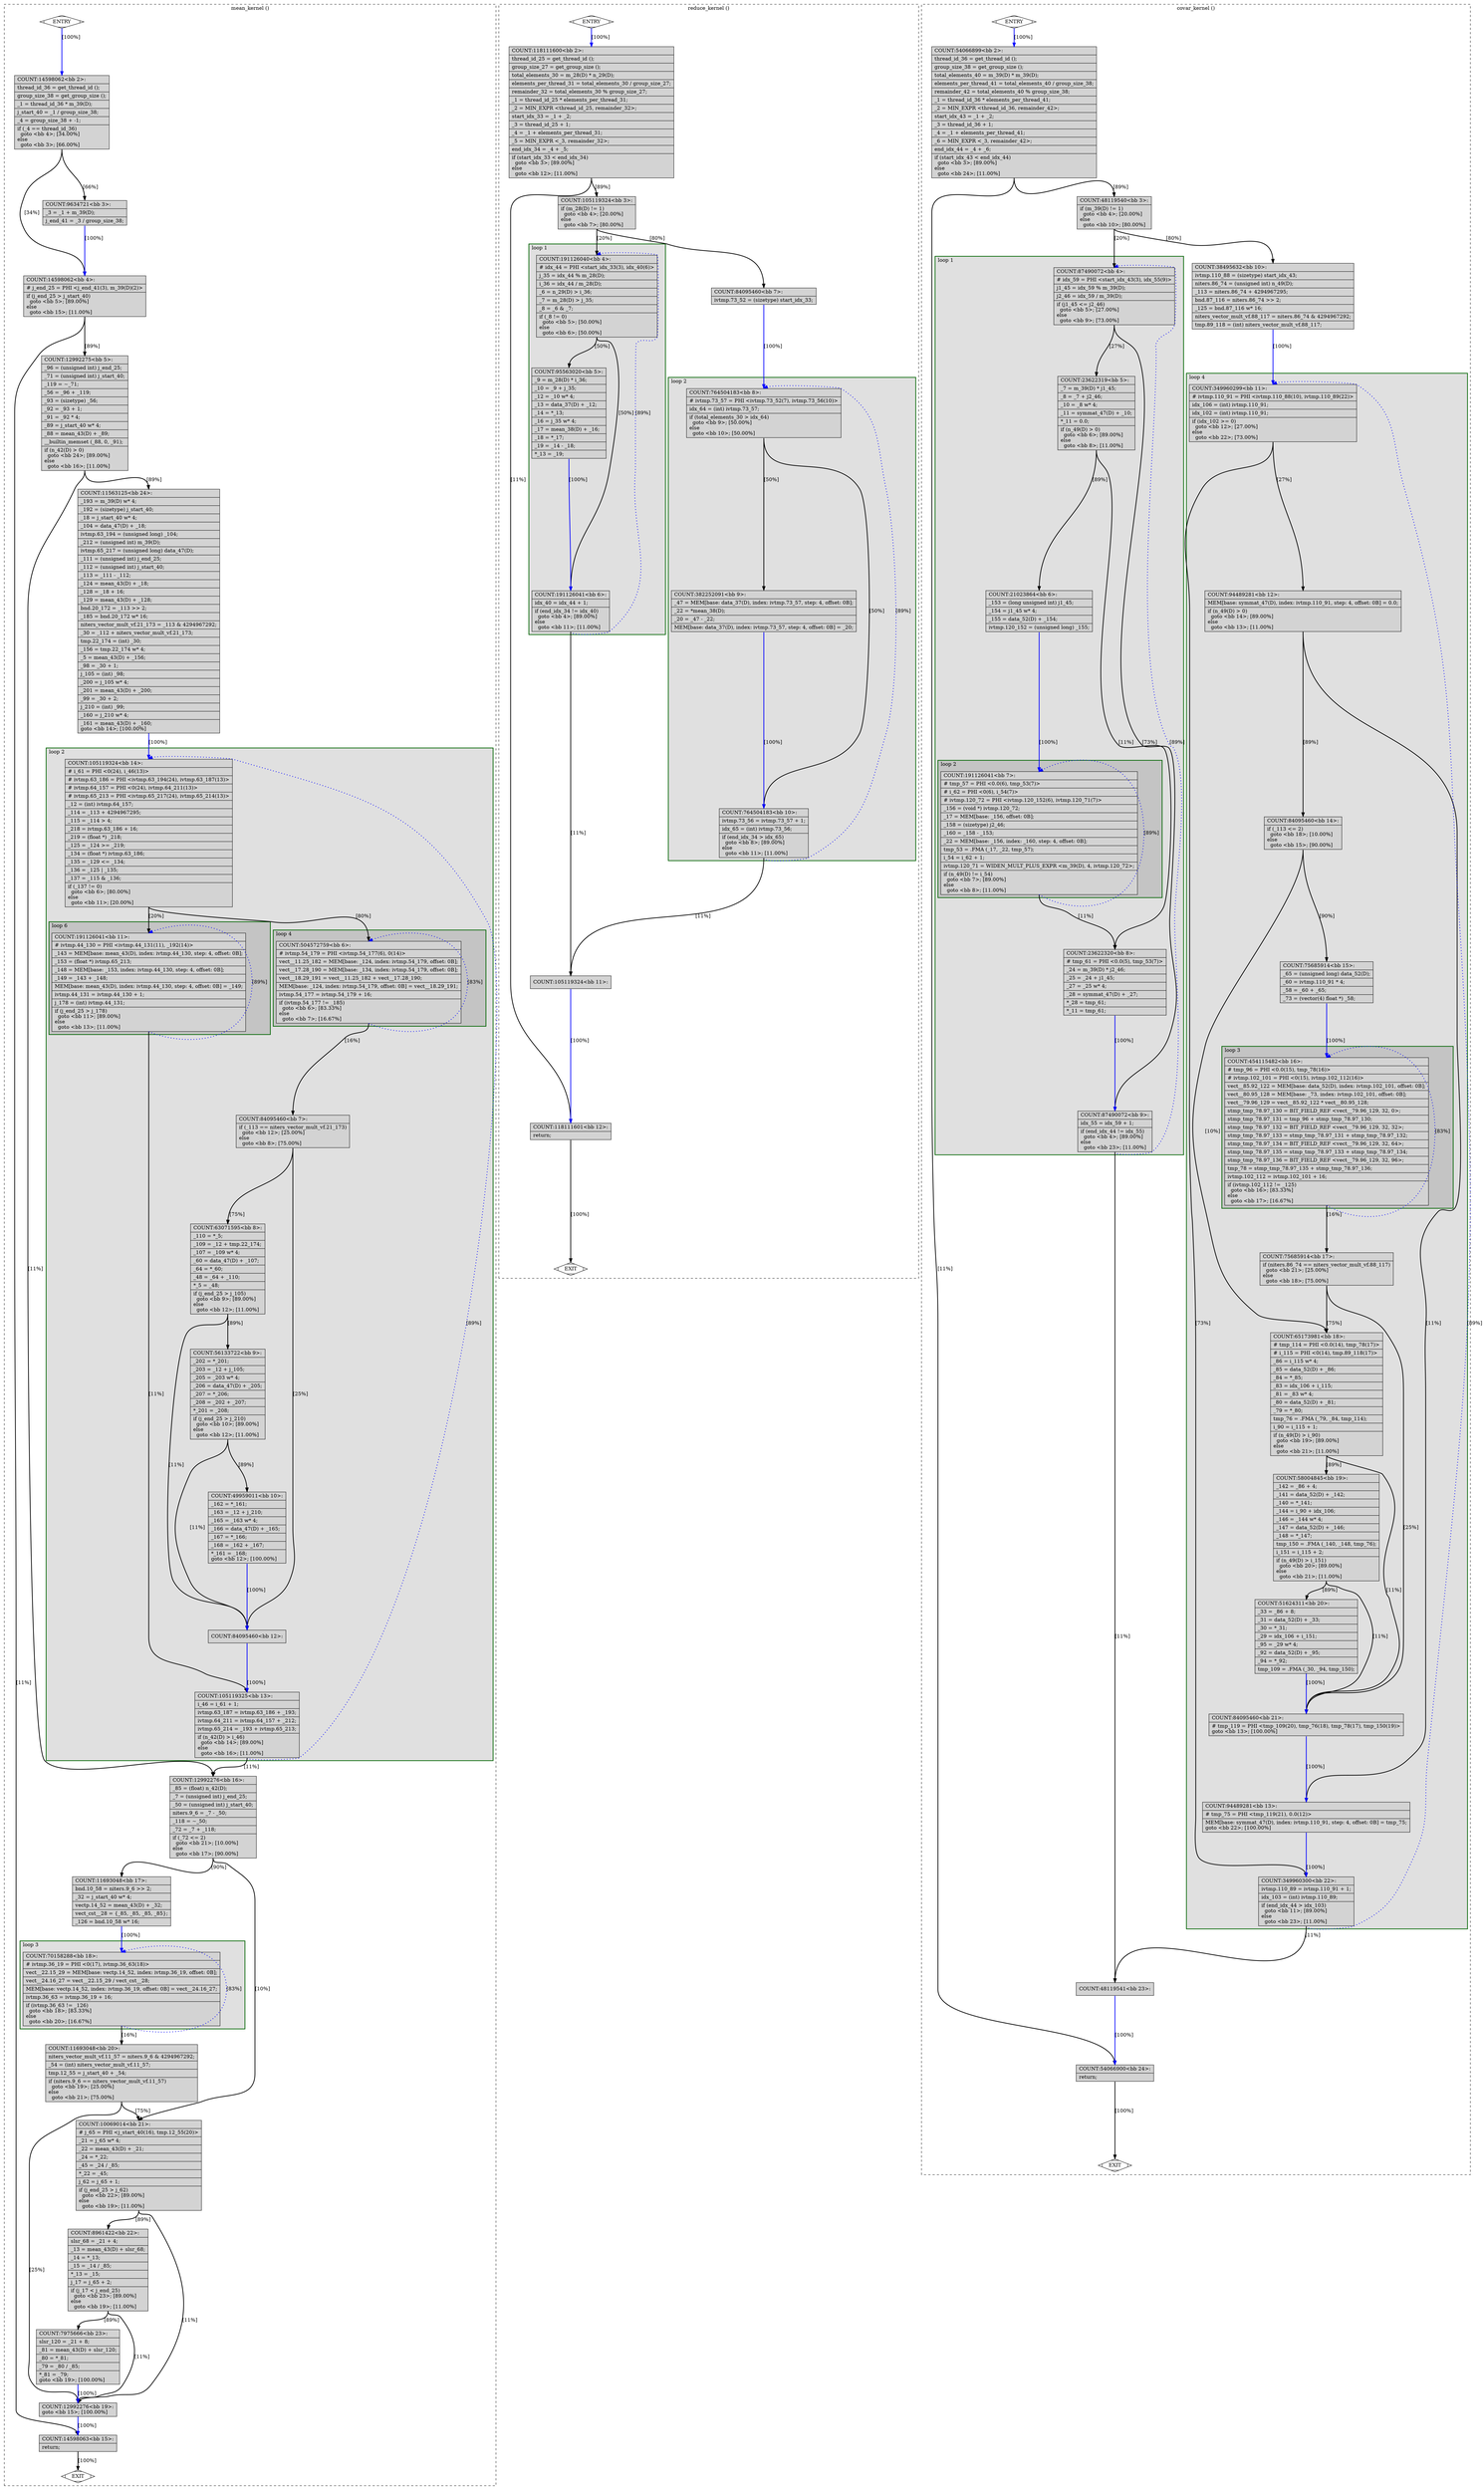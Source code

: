digraph "covariance.dev.c.231t.optimized" {
overlap=false;
subgraph "cluster_mean_kernel" {
	style="dashed";
	color="black";
	label="mean_kernel ()";
	subgraph cluster_3_3 {
	style="filled";
	color="darkgreen";
	fillcolor="grey88";
	label="loop 3";
	labeljust=l;
	penwidth=2;
	fn_3_basic_block_18 [shape=record,style=filled,fillcolor=lightgrey,label="{COUNT:70158288\<bb\ 18\>:\l\
|#\ ivtmp.36_19\ =\ PHI\ \<0(17),\ ivtmp.36_63(18)\>\l\
|vect__22.15_29\ =\ MEM[base:\ vectp.14_52,\ index:\ ivtmp.36_19,\ offset:\ 0B];\l\
|vect__24.16_27\ =\ vect__22.15_29\ /\ vect_cst__28;\l\
|MEM[base:\ vectp.14_52,\ index:\ ivtmp.36_19,\ offset:\ 0B]\ =\ vect__24.16_27;\l\
|ivtmp.36_63\ =\ ivtmp.36_19\ +\ 16;\l\
|if\ (ivtmp.36_63\ !=\ _126)\l\
\ \ goto\ \<bb\ 18\>;\ [83.33%]\l\
else\l\
\ \ goto\ \<bb\ 20\>;\ [16.67%]\l\
}"];

	}
	subgraph cluster_3_2 {
	style="filled";
	color="darkgreen";
	fillcolor="grey88";
	label="loop 2";
	labeljust=l;
	penwidth=2;
	subgraph cluster_3_6 {
	style="filled";
	color="darkgreen";
	fillcolor="grey77";
	label="loop 6";
	labeljust=l;
	penwidth=2;
	fn_3_basic_block_11 [shape=record,style=filled,fillcolor=lightgrey,label="{COUNT:191126041\<bb\ 11\>:\l\
|#\ ivtmp.44_130\ =\ PHI\ \<ivtmp.44_131(11),\ _192(14)\>\l\
|_143\ =\ MEM[base:\ mean_43(D),\ index:\ ivtmp.44_130,\ step:\ 4,\ offset:\ 0B];\l\
|_153\ =\ (float\ *)\ ivtmp.65_213;\l\
|_148\ =\ MEM[base:\ _153,\ index:\ ivtmp.44_130,\ step:\ 4,\ offset:\ 0B];\l\
|_149\ =\ _143\ +\ _148;\l\
|MEM[base:\ mean_43(D),\ index:\ ivtmp.44_130,\ step:\ 4,\ offset:\ 0B]\ =\ _149;\l\
|ivtmp.44_131\ =\ ivtmp.44_130\ +\ 1;\l\
|j_178\ =\ (int)\ ivtmp.44_131;\l\
|if\ (j_end_25\ \>\ j_178)\l\
\ \ goto\ \<bb\ 11\>;\ [89.00%]\l\
else\l\
\ \ goto\ \<bb\ 13\>;\ [11.00%]\l\
}"];

	}
	subgraph cluster_3_4 {
	style="filled";
	color="darkgreen";
	fillcolor="grey77";
	label="loop 4";
	labeljust=l;
	penwidth=2;
	fn_3_basic_block_6 [shape=record,style=filled,fillcolor=lightgrey,label="{COUNT:504572759\<bb\ 6\>:\l\
|#\ ivtmp.54_179\ =\ PHI\ \<ivtmp.54_177(6),\ 0(14)\>\l\
|vect__11.25_182\ =\ MEM[base:\ _124,\ index:\ ivtmp.54_179,\ offset:\ 0B];\l\
|vect__17.28_190\ =\ MEM[base:\ _134,\ index:\ ivtmp.54_179,\ offset:\ 0B];\l\
|vect__18.29_191\ =\ vect__11.25_182\ +\ vect__17.28_190;\l\
|MEM[base:\ _124,\ index:\ ivtmp.54_179,\ offset:\ 0B]\ =\ vect__18.29_191;\l\
|ivtmp.54_177\ =\ ivtmp.54_179\ +\ 16;\l\
|if\ (ivtmp.54_177\ !=\ _185)\l\
\ \ goto\ \<bb\ 6\>;\ [83.33%]\l\
else\l\
\ \ goto\ \<bb\ 7\>;\ [16.67%]\l\
}"];

	}
	fn_3_basic_block_14 [shape=record,style=filled,fillcolor=lightgrey,label="{COUNT:105119324\<bb\ 14\>:\l\
|#\ i_61\ =\ PHI\ \<0(24),\ i_46(13)\>\l\
|#\ ivtmp.63_186\ =\ PHI\ \<ivtmp.63_194(24),\ ivtmp.63_187(13)\>\l\
|#\ ivtmp.64_157\ =\ PHI\ \<0(24),\ ivtmp.64_211(13)\>\l\
|#\ ivtmp.65_213\ =\ PHI\ \<ivtmp.65_217(24),\ ivtmp.65_214(13)\>\l\
|_12\ =\ (int)\ ivtmp.64_157;\l\
|_114\ =\ _113\ +\ 4294967295;\l\
|_115\ =\ _114\ \>\ 4;\l\
|_218\ =\ ivtmp.63_186\ +\ 16;\l\
|_219\ =\ (float\ *)\ _218;\l\
|_125\ =\ _124\ \>=\ _219;\l\
|_134\ =\ (float\ *)\ ivtmp.63_186;\l\
|_135\ =\ _129\ \<=\ _134;\l\
|_136\ =\ _125\ \|\ _135;\l\
|_137\ =\ _115\ &\ _136;\l\
|if\ (_137\ !=\ 0)\l\
\ \ goto\ \<bb\ 6\>;\ [80.00%]\l\
else\l\
\ \ goto\ \<bb\ 11\>;\ [20.00%]\l\
}"];

	fn_3_basic_block_13 [shape=record,style=filled,fillcolor=lightgrey,label="{COUNT:105119325\<bb\ 13\>:\l\
|i_46\ =\ i_61\ +\ 1;\l\
|ivtmp.63_187\ =\ ivtmp.63_186\ +\ _193;\l\
|ivtmp.64_211\ =\ ivtmp.64_157\ +\ _212;\l\
|ivtmp.65_214\ =\ _193\ +\ ivtmp.65_213;\l\
|if\ (n_42(D)\ \>\ i_46)\l\
\ \ goto\ \<bb\ 14\>;\ [89.00%]\l\
else\l\
\ \ goto\ \<bb\ 16\>;\ [11.00%]\l\
}"];

	fn_3_basic_block_7 [shape=record,style=filled,fillcolor=lightgrey,label="{COUNT:84095460\<bb\ 7\>:\l\
|if\ (_113\ ==\ niters_vector_mult_vf.21_173)\l\
\ \ goto\ \<bb\ 12\>;\ [25.00%]\l\
else\l\
\ \ goto\ \<bb\ 8\>;\ [75.00%]\l\
}"];

	fn_3_basic_block_8 [shape=record,style=filled,fillcolor=lightgrey,label="{COUNT:63071595\<bb\ 8\>:\l\
|_110\ =\ *_5;\l\
|_109\ =\ _12\ +\ tmp.22_174;\l\
|_107\ =\ _109\ w*\ 4;\l\
|_60\ =\ data_47(D)\ +\ _107;\l\
|_64\ =\ *_60;\l\
|_48\ =\ _64\ +\ _110;\l\
|*_5\ =\ _48;\l\
|if\ (j_end_25\ \>\ j_105)\l\
\ \ goto\ \<bb\ 9\>;\ [89.00%]\l\
else\l\
\ \ goto\ \<bb\ 12\>;\ [11.00%]\l\
}"];

	fn_3_basic_block_12 [shape=record,style=filled,fillcolor=lightgrey,label="{COUNT:84095460\<bb\ 12\>:\l\
}"];

	fn_3_basic_block_9 [shape=record,style=filled,fillcolor=lightgrey,label="{COUNT:56133722\<bb\ 9\>:\l\
|_202\ =\ *_201;\l\
|_203\ =\ _12\ +\ j_105;\l\
|_205\ =\ _203\ w*\ 4;\l\
|_206\ =\ data_47(D)\ +\ _205;\l\
|_207\ =\ *_206;\l\
|_208\ =\ _202\ +\ _207;\l\
|*_201\ =\ _208;\l\
|if\ (j_end_25\ \>\ j_210)\l\
\ \ goto\ \<bb\ 10\>;\ [89.00%]\l\
else\l\
\ \ goto\ \<bb\ 12\>;\ [11.00%]\l\
}"];

	fn_3_basic_block_10 [shape=record,style=filled,fillcolor=lightgrey,label="{COUNT:49959011\<bb\ 10\>:\l\
|_162\ =\ *_161;\l\
|_163\ =\ _12\ +\ j_210;\l\
|_165\ =\ _163\ w*\ 4;\l\
|_166\ =\ data_47(D)\ +\ _165;\l\
|_167\ =\ *_166;\l\
|_168\ =\ _162\ +\ _167;\l\
|*_161\ =\ _168;\l\
goto\ \<bb\ 12\>;\ [100.00%]\l\
}"];

	}
	fn_3_basic_block_0 [shape=Mdiamond,style=filled,fillcolor=white,label="ENTRY"];

	fn_3_basic_block_1 [shape=Mdiamond,style=filled,fillcolor=white,label="EXIT"];

	fn_3_basic_block_2 [shape=record,style=filled,fillcolor=lightgrey,label="{COUNT:14598062\<bb\ 2\>:\l\
|thread_id_36\ =\ get_thread_id\ ();\l\
|group_size_38\ =\ get_group_size\ ();\l\
|_1\ =\ thread_id_36\ *\ m_39(D);\l\
|j_start_40\ =\ _1\ /\ group_size_38;\l\
|_4\ =\ group_size_38\ +\ -1;\l\
|if\ (_4\ ==\ thread_id_36)\l\
\ \ goto\ \<bb\ 4\>;\ [34.00%]\l\
else\l\
\ \ goto\ \<bb\ 3\>;\ [66.00%]\l\
}"];

	fn_3_basic_block_3 [shape=record,style=filled,fillcolor=lightgrey,label="{COUNT:9634721\<bb\ 3\>:\l\
|_3\ =\ _1\ +\ m_39(D);\l\
|j_end_41\ =\ _3\ /\ group_size_38;\l\
}"];

	fn_3_basic_block_4 [shape=record,style=filled,fillcolor=lightgrey,label="{COUNT:14598062\<bb\ 4\>:\l\
|#\ j_end_25\ =\ PHI\ \<j_end_41(3),\ m_39(D)(2)\>\l\
|if\ (j_end_25\ \>\ j_start_40)\l\
\ \ goto\ \<bb\ 5\>;\ [89.00%]\l\
else\l\
\ \ goto\ \<bb\ 15\>;\ [11.00%]\l\
}"];

	fn_3_basic_block_5 [shape=record,style=filled,fillcolor=lightgrey,label="{COUNT:12992275\<bb\ 5\>:\l\
|_96\ =\ (unsigned\ int)\ j_end_25;\l\
|_71\ =\ (unsigned\ int)\ j_start_40;\l\
|_119\ =\ ~_71;\l\
|_56\ =\ _96\ +\ _119;\l\
|_93\ =\ (sizetype)\ _56;\l\
|_92\ =\ _93\ +\ 1;\l\
|_91\ =\ _92\ *\ 4;\l\
|_89\ =\ j_start_40\ w*\ 4;\l\
|_88\ =\ mean_43(D)\ +\ _89;\l\
|__builtin_memset\ (_88,\ 0,\ _91);\l\
|if\ (n_42(D)\ \>\ 0)\l\
\ \ goto\ \<bb\ 24\>;\ [89.00%]\l\
else\l\
\ \ goto\ \<bb\ 16\>;\ [11.00%]\l\
}"];

	fn_3_basic_block_15 [shape=record,style=filled,fillcolor=lightgrey,label="{COUNT:14598063\<bb\ 15\>:\l\
|return;\l\
}"];

	fn_3_basic_block_16 [shape=record,style=filled,fillcolor=lightgrey,label="{COUNT:12992276\<bb\ 16\>:\l\
|_85\ =\ (float)\ n_42(D);\l\
|_7\ =\ (unsigned\ int)\ j_end_25;\l\
|_50\ =\ (unsigned\ int)\ j_start_40;\l\
|niters.9_6\ =\ _7\ -\ _50;\l\
|_118\ =\ ~_50;\l\
|_72\ =\ _7\ +\ _118;\l\
|if\ (_72\ \<=\ 2)\l\
\ \ goto\ \<bb\ 21\>;\ [10.00%]\l\
else\l\
\ \ goto\ \<bb\ 17\>;\ [90.00%]\l\
}"];

	fn_3_basic_block_17 [shape=record,style=filled,fillcolor=lightgrey,label="{COUNT:11693048\<bb\ 17\>:\l\
|bnd.10_58\ =\ niters.9_6\ \>\>\ 2;\l\
|_32\ =\ j_start_40\ w*\ 4;\l\
|vectp.14_52\ =\ mean_43(D)\ +\ _32;\l\
|vect_cst__28\ =\ \{_85,\ _85,\ _85,\ _85\};\l\
|_126\ =\ bnd.10_58\ w*\ 16;\l\
}"];

	fn_3_basic_block_19 [shape=record,style=filled,fillcolor=lightgrey,label="{COUNT:12992276\<bb\ 19\>:\l\
goto\ \<bb\ 15\>;\ [100.00%]\l\
}"];

	fn_3_basic_block_20 [shape=record,style=filled,fillcolor=lightgrey,label="{COUNT:11693048\<bb\ 20\>:\l\
|niters_vector_mult_vf.11_57\ =\ niters.9_6\ &\ 4294967292;\l\
|_54\ =\ (int)\ niters_vector_mult_vf.11_57;\l\
|tmp.12_55\ =\ j_start_40\ +\ _54;\l\
|if\ (niters.9_6\ ==\ niters_vector_mult_vf.11_57)\l\
\ \ goto\ \<bb\ 19\>;\ [25.00%]\l\
else\l\
\ \ goto\ \<bb\ 21\>;\ [75.00%]\l\
}"];

	fn_3_basic_block_21 [shape=record,style=filled,fillcolor=lightgrey,label="{COUNT:10069014\<bb\ 21\>:\l\
|#\ j_65\ =\ PHI\ \<j_start_40(16),\ tmp.12_55(20)\>\l\
|_21\ =\ j_65\ w*\ 4;\l\
|_22\ =\ mean_43(D)\ +\ _21;\l\
|_24\ =\ *_22;\l\
|_45\ =\ _24\ /\ _85;\l\
|*_22\ =\ _45;\l\
|j_62\ =\ j_65\ +\ 1;\l\
|if\ (j_end_25\ \>\ j_62)\l\
\ \ goto\ \<bb\ 22\>;\ [89.00%]\l\
else\l\
\ \ goto\ \<bb\ 19\>;\ [11.00%]\l\
}"];

	fn_3_basic_block_22 [shape=record,style=filled,fillcolor=lightgrey,label="{COUNT:8961422\<bb\ 22\>:\l\
|slsr_68\ =\ _21\ +\ 4;\l\
|_13\ =\ mean_43(D)\ +\ slsr_68;\l\
|_14\ =\ *_13;\l\
|_15\ =\ _14\ /\ _85;\l\
|*_13\ =\ _15;\l\
|j_17\ =\ j_65\ +\ 2;\l\
|if\ (j_17\ \<\ j_end_25)\l\
\ \ goto\ \<bb\ 23\>;\ [89.00%]\l\
else\l\
\ \ goto\ \<bb\ 19\>;\ [11.00%]\l\
}"];

	fn_3_basic_block_23 [shape=record,style=filled,fillcolor=lightgrey,label="{COUNT:7975666\<bb\ 23\>:\l\
|slsr_120\ =\ _21\ +\ 8;\l\
|_81\ =\ mean_43(D)\ +\ slsr_120;\l\
|_80\ =\ *_81;\l\
|_79\ =\ _80\ /\ _85;\l\
|*_81\ =\ _79;\l\
goto\ \<bb\ 19\>;\ [100.00%]\l\
}"];

	fn_3_basic_block_24 [shape=record,style=filled,fillcolor=lightgrey,label="{COUNT:11563125\<bb\ 24\>:\l\
|_193\ =\ m_39(D)\ w*\ 4;\l\
|_192\ =\ (sizetype)\ j_start_40;\l\
|_18\ =\ j_start_40\ w*\ 4;\l\
|_104\ =\ data_47(D)\ +\ _18;\l\
|ivtmp.63_194\ =\ (unsigned\ long)\ _104;\l\
|_212\ =\ (unsigned\ int)\ m_39(D);\l\
|ivtmp.65_217\ =\ (unsigned\ long)\ data_47(D);\l\
|_111\ =\ (unsigned\ int)\ j_end_25;\l\
|_112\ =\ (unsigned\ int)\ j_start_40;\l\
|_113\ =\ _111\ -\ _112;\l\
|_124\ =\ mean_43(D)\ +\ _18;\l\
|_128\ =\ _18\ +\ 16;\l\
|_129\ =\ mean_43(D)\ +\ _128;\l\
|bnd.20_172\ =\ _113\ \>\>\ 2;\l\
|_185\ =\ bnd.20_172\ w*\ 16;\l\
|niters_vector_mult_vf.21_173\ =\ _113\ &\ 4294967292;\l\
|_30\ =\ _112\ +\ niters_vector_mult_vf.21_173;\l\
|tmp.22_174\ =\ (int)\ _30;\l\
|_156\ =\ tmp.22_174\ w*\ 4;\l\
|_5\ =\ mean_43(D)\ +\ _156;\l\
|_98\ =\ _30\ +\ 1;\l\
|j_105\ =\ (int)\ _98;\l\
|_200\ =\ j_105\ w*\ 4;\l\
|_201\ =\ mean_43(D)\ +\ _200;\l\
|_99\ =\ _30\ +\ 2;\l\
|j_210\ =\ (int)\ _99;\l\
|_160\ =\ j_210\ w*\ 4;\l\
|_161\ =\ mean_43(D)\ +\ _160;\l\
goto\ \<bb\ 14\>;\ [100.00%]\l\
}"];

	fn_3_basic_block_0:s -> fn_3_basic_block_2:n [style="solid,bold",color=blue,weight=100,constraint=true,label="[100%]"];
	fn_3_basic_block_2:s -> fn_3_basic_block_4:n [style="solid,bold",color=black,weight=10,constraint=true,label="[34%]"];
	fn_3_basic_block_2:s -> fn_3_basic_block_3:n [style="solid,bold",color=black,weight=10,constraint=true,label="[66%]"];
	fn_3_basic_block_3:s -> fn_3_basic_block_4:n [style="solid,bold",color=blue,weight=100,constraint=true,label="[100%]"];
	fn_3_basic_block_4:s -> fn_3_basic_block_5:n [style="solid,bold",color=black,weight=10,constraint=true,label="[89%]"];
	fn_3_basic_block_4:s -> fn_3_basic_block_15:n [style="solid,bold",color=black,weight=10,constraint=true,label="[11%]"];
	fn_3_basic_block_5:s -> fn_3_basic_block_24:n [style="solid,bold",color=black,weight=10,constraint=true,label="[89%]"];
	fn_3_basic_block_5:s -> fn_3_basic_block_16:n [style="solid,bold",color=black,weight=10,constraint=true,label="[11%]"];
	fn_3_basic_block_6:s -> fn_3_basic_block_6:n [style="dotted,bold",color=blue,weight=10,constraint=false,label="[83%]"];
	fn_3_basic_block_6:s -> fn_3_basic_block_7:n [style="solid,bold",color=black,weight=10,constraint=true,label="[16%]"];
	fn_3_basic_block_7:s -> fn_3_basic_block_8:n [style="solid,bold",color=black,weight=10,constraint=true,label="[75%]"];
	fn_3_basic_block_7:s -> fn_3_basic_block_12:n [style="solid,bold",color=black,weight=10,constraint=true,label="[25%]"];
	fn_3_basic_block_8:s -> fn_3_basic_block_9:n [style="solid,bold",color=black,weight=10,constraint=true,label="[89%]"];
	fn_3_basic_block_8:s -> fn_3_basic_block_12:n [style="solid,bold",color=black,weight=10,constraint=true,label="[11%]"];
	fn_3_basic_block_9:s -> fn_3_basic_block_10:n [style="solid,bold",color=black,weight=10,constraint=true,label="[89%]"];
	fn_3_basic_block_9:s -> fn_3_basic_block_12:n [style="solid,bold",color=black,weight=10,constraint=true,label="[11%]"];
	fn_3_basic_block_10:s -> fn_3_basic_block_12:n [style="solid,bold",color=blue,weight=100,constraint=true,label="[100%]"];
	fn_3_basic_block_11:s -> fn_3_basic_block_11:n [style="dotted,bold",color=blue,weight=10,constraint=false,label="[89%]"];
	fn_3_basic_block_11:s -> fn_3_basic_block_13:n [style="solid,bold",color=black,weight=10,constraint=true,label="[11%]"];
	fn_3_basic_block_12:s -> fn_3_basic_block_13:n [style="solid,bold",color=blue,weight=100,constraint=true,label="[100%]"];
	fn_3_basic_block_13:s -> fn_3_basic_block_14:n [style="dotted,bold",color=blue,weight=10,constraint=false,label="[89%]"];
	fn_3_basic_block_13:s -> fn_3_basic_block_16:n [style="solid,bold",color=black,weight=10,constraint=true,label="[11%]"];
	fn_3_basic_block_14:s -> fn_3_basic_block_11:n [style="solid,bold",color=black,weight=10,constraint=true,label="[20%]"];
	fn_3_basic_block_14:s -> fn_3_basic_block_6:n [style="solid,bold",color=black,weight=10,constraint=true,label="[80%]"];
	fn_3_basic_block_15:s -> fn_3_basic_block_1:n [style="solid,bold",color=black,weight=10,constraint=true,label="[100%]"];
	fn_3_basic_block_16:s -> fn_3_basic_block_17:n [style="solid,bold",color=black,weight=10,constraint=true,label="[90%]"];
	fn_3_basic_block_16:s -> fn_3_basic_block_21:n [style="solid,bold",color=black,weight=10,constraint=true,label="[10%]"];
	fn_3_basic_block_17:s -> fn_3_basic_block_18:n [style="solid,bold",color=blue,weight=100,constraint=true,label="[100%]"];
	fn_3_basic_block_18:s -> fn_3_basic_block_18:n [style="dotted,bold",color=blue,weight=10,constraint=false,label="[83%]"];
	fn_3_basic_block_18:s -> fn_3_basic_block_20:n [style="solid,bold",color=black,weight=10,constraint=true,label="[16%]"];
	fn_3_basic_block_19:s -> fn_3_basic_block_15:n [style="solid,bold",color=blue,weight=100,constraint=true,label="[100%]"];
	fn_3_basic_block_20:s -> fn_3_basic_block_21:n [style="solid,bold",color=black,weight=10,constraint=true,label="[75%]"];
	fn_3_basic_block_20:s -> fn_3_basic_block_19:n [style="solid,bold",color=black,weight=10,constraint=true,label="[25%]"];
	fn_3_basic_block_21:s -> fn_3_basic_block_22:n [style="solid,bold",color=black,weight=10,constraint=true,label="[89%]"];
	fn_3_basic_block_21:s -> fn_3_basic_block_19:n [style="solid,bold",color=black,weight=10,constraint=true,label="[11%]"];
	fn_3_basic_block_22:s -> fn_3_basic_block_23:n [style="solid,bold",color=black,weight=10,constraint=true,label="[89%]"];
	fn_3_basic_block_22:s -> fn_3_basic_block_19:n [style="solid,bold",color=black,weight=10,constraint=true,label="[11%]"];
	fn_3_basic_block_23:s -> fn_3_basic_block_19:n [style="solid,bold",color=blue,weight=100,constraint=true,label="[100%]"];
	fn_3_basic_block_24:s -> fn_3_basic_block_14:n [style="solid,bold",color=blue,weight=100,constraint=true,label="[100%]"];
	fn_3_basic_block_0:s -> fn_3_basic_block_1:n [style="invis",constraint=true];
}
subgraph "cluster_reduce_kernel" {
	style="dashed";
	color="black";
	label="reduce_kernel ()";
	subgraph cluster_4_2 {
	style="filled";
	color="darkgreen";
	fillcolor="grey88";
	label="loop 2";
	labeljust=l;
	penwidth=2;
	fn_4_basic_block_8 [shape=record,style=filled,fillcolor=lightgrey,label="{COUNT:764504183\<bb\ 8\>:\l\
|#\ ivtmp.73_57\ =\ PHI\ \<ivtmp.73_52(7),\ ivtmp.73_56(10)\>\l\
|idx_64\ =\ (int)\ ivtmp.73_57;\l\
|if\ (total_elements_30\ \>\ idx_64)\l\
\ \ goto\ \<bb\ 9\>;\ [50.00%]\l\
else\l\
\ \ goto\ \<bb\ 10\>;\ [50.00%]\l\
}"];

	fn_4_basic_block_9 [shape=record,style=filled,fillcolor=lightgrey,label="{COUNT:382252091\<bb\ 9\>:\l\
|_47\ =\ MEM[base:\ data_37(D),\ index:\ ivtmp.73_57,\ step:\ 4,\ offset:\ 0B];\l\
|_22\ =\ *mean_38(D);\l\
|_20\ =\ _47\ -\ _22;\l\
|MEM[base:\ data_37(D),\ index:\ ivtmp.73_57,\ step:\ 4,\ offset:\ 0B]\ =\ _20;\l\
}"];

	fn_4_basic_block_10 [shape=record,style=filled,fillcolor=lightgrey,label="{COUNT:764504183\<bb\ 10\>:\l\
|ivtmp.73_56\ =\ ivtmp.73_57\ +\ 1;\l\
|idx_65\ =\ (int)\ ivtmp.73_56;\l\
|if\ (end_idx_34\ \>\ idx_65)\l\
\ \ goto\ \<bb\ 8\>;\ [89.00%]\l\
else\l\
\ \ goto\ \<bb\ 11\>;\ [11.00%]\l\
}"];

	}
	subgraph cluster_4_1 {
	style="filled";
	color="darkgreen";
	fillcolor="grey88";
	label="loop 1";
	labeljust=l;
	penwidth=2;
	fn_4_basic_block_4 [shape=record,style=filled,fillcolor=lightgrey,label="{COUNT:191126040\<bb\ 4\>:\l\
|#\ idx_44\ =\ PHI\ \<start_idx_33(3),\ idx_40(6)\>\l\
|j_35\ =\ idx_44\ %\ m_28(D);\l\
|i_36\ =\ idx_44\ /\ m_28(D);\l\
|_6\ =\ n_29(D)\ \>\ i_36;\l\
|_7\ =\ m_28(D)\ \>\ j_35;\l\
|_8\ =\ _6\ &\ _7;\l\
|if\ (_8\ !=\ 0)\l\
\ \ goto\ \<bb\ 5\>;\ [50.00%]\l\
else\l\
\ \ goto\ \<bb\ 6\>;\ [50.00%]\l\
}"];

	fn_4_basic_block_5 [shape=record,style=filled,fillcolor=lightgrey,label="{COUNT:95563020\<bb\ 5\>:\l\
|_9\ =\ m_28(D)\ *\ i_36;\l\
|_10\ =\ _9\ +\ j_35;\l\
|_12\ =\ _10\ w*\ 4;\l\
|_13\ =\ data_37(D)\ +\ _12;\l\
|_14\ =\ *_13;\l\
|_16\ =\ j_35\ w*\ 4;\l\
|_17\ =\ mean_38(D)\ +\ _16;\l\
|_18\ =\ *_17;\l\
|_19\ =\ _14\ -\ _18;\l\
|*_13\ =\ _19;\l\
}"];

	fn_4_basic_block_6 [shape=record,style=filled,fillcolor=lightgrey,label="{COUNT:191126041\<bb\ 6\>:\l\
|idx_40\ =\ idx_44\ +\ 1;\l\
|if\ (end_idx_34\ !=\ idx_40)\l\
\ \ goto\ \<bb\ 4\>;\ [89.00%]\l\
else\l\
\ \ goto\ \<bb\ 11\>;\ [11.00%]\l\
}"];

	}
	fn_4_basic_block_0 [shape=Mdiamond,style=filled,fillcolor=white,label="ENTRY"];

	fn_4_basic_block_1 [shape=Mdiamond,style=filled,fillcolor=white,label="EXIT"];

	fn_4_basic_block_2 [shape=record,style=filled,fillcolor=lightgrey,label="{COUNT:118111600\<bb\ 2\>:\l\
|thread_id_25\ =\ get_thread_id\ ();\l\
|group_size_27\ =\ get_group_size\ ();\l\
|total_elements_30\ =\ m_28(D)\ *\ n_29(D);\l\
|elements_per_thread_31\ =\ total_elements_30\ /\ group_size_27;\l\
|remainder_32\ =\ total_elements_30\ %\ group_size_27;\l\
|_1\ =\ thread_id_25\ *\ elements_per_thread_31;\l\
|_2\ =\ MIN_EXPR\ \<thread_id_25,\ remainder_32\>;\l\
|start_idx_33\ =\ _1\ +\ _2;\l\
|_3\ =\ thread_id_25\ +\ 1;\l\
|_4\ =\ _1\ +\ elements_per_thread_31;\l\
|_5\ =\ MIN_EXPR\ \<_3,\ remainder_32\>;\l\
|end_idx_34\ =\ _4\ +\ _5;\l\
|if\ (start_idx_33\ \<\ end_idx_34)\l\
\ \ goto\ \<bb\ 3\>;\ [89.00%]\l\
else\l\
\ \ goto\ \<bb\ 12\>;\ [11.00%]\l\
}"];

	fn_4_basic_block_3 [shape=record,style=filled,fillcolor=lightgrey,label="{COUNT:105119324\<bb\ 3\>:\l\
|if\ (m_28(D)\ !=\ 1)\l\
\ \ goto\ \<bb\ 4\>;\ [20.00%]\l\
else\l\
\ \ goto\ \<bb\ 7\>;\ [80.00%]\l\
}"];

	fn_4_basic_block_7 [shape=record,style=filled,fillcolor=lightgrey,label="{COUNT:84095460\<bb\ 7\>:\l\
|ivtmp.73_52\ =\ (sizetype)\ start_idx_33;\l\
}"];

	fn_4_basic_block_11 [shape=record,style=filled,fillcolor=lightgrey,label="{COUNT:105119324\<bb\ 11\>:\l\
}"];

	fn_4_basic_block_12 [shape=record,style=filled,fillcolor=lightgrey,label="{COUNT:118111601\<bb\ 12\>:\l\
|return;\l\
}"];

	fn_4_basic_block_0:s -> fn_4_basic_block_2:n [style="solid,bold",color=blue,weight=100,constraint=true,label="[100%]"];
	fn_4_basic_block_2:s -> fn_4_basic_block_3:n [style="solid,bold",color=black,weight=10,constraint=true,label="[89%]"];
	fn_4_basic_block_2:s -> fn_4_basic_block_12:n [style="solid,bold",color=black,weight=10,constraint=true,label="[11%]"];
	fn_4_basic_block_3:s -> fn_4_basic_block_7:n [style="solid,bold",color=black,weight=10,constraint=true,label="[80%]"];
	fn_4_basic_block_3:s -> fn_4_basic_block_4:n [style="solid,bold",color=black,weight=10,constraint=true,label="[20%]"];
	fn_4_basic_block_4:s -> fn_4_basic_block_5:n [style="solid,bold",color=black,weight=10,constraint=true,label="[50%]"];
	fn_4_basic_block_4:s -> fn_4_basic_block_6:n [style="solid,bold",color=black,weight=10,constraint=true,label="[50%]"];
	fn_4_basic_block_5:s -> fn_4_basic_block_6:n [style="solid,bold",color=blue,weight=100,constraint=true,label="[100%]"];
	fn_4_basic_block_6:s -> fn_4_basic_block_4:n [style="dotted,bold",color=blue,weight=10,constraint=false,label="[89%]"];
	fn_4_basic_block_6:s -> fn_4_basic_block_11:n [style="solid,bold",color=black,weight=10,constraint=true,label="[11%]"];
	fn_4_basic_block_7:s -> fn_4_basic_block_8:n [style="solid,bold",color=blue,weight=100,constraint=true,label="[100%]"];
	fn_4_basic_block_8:s -> fn_4_basic_block_9:n [style="solid,bold",color=black,weight=10,constraint=true,label="[50%]"];
	fn_4_basic_block_8:s -> fn_4_basic_block_10:n [style="solid,bold",color=black,weight=10,constraint=true,label="[50%]"];
	fn_4_basic_block_9:s -> fn_4_basic_block_10:n [style="solid,bold",color=blue,weight=100,constraint=true,label="[100%]"];
	fn_4_basic_block_10:s -> fn_4_basic_block_8:n [style="dotted,bold",color=blue,weight=10,constraint=false,label="[89%]"];
	fn_4_basic_block_10:s -> fn_4_basic_block_11:n [style="solid,bold",color=black,weight=10,constraint=true,label="[11%]"];
	fn_4_basic_block_11:s -> fn_4_basic_block_12:n [style="solid,bold",color=blue,weight=100,constraint=true,label="[100%]"];
	fn_4_basic_block_12:s -> fn_4_basic_block_1:n [style="solid,bold",color=black,weight=10,constraint=true,label="[100%]"];
	fn_4_basic_block_0:s -> fn_4_basic_block_1:n [style="invis",constraint=true];
}
subgraph "cluster_covar_kernel" {
	style="dashed";
	color="black";
	label="covar_kernel ()";
	subgraph cluster_5_4 {
	style="filled";
	color="darkgreen";
	fillcolor="grey88";
	label="loop 4";
	labeljust=l;
	penwidth=2;
	subgraph cluster_5_3 {
	style="filled";
	color="darkgreen";
	fillcolor="grey77";
	label="loop 3";
	labeljust=l;
	penwidth=2;
	fn_5_basic_block_16 [shape=record,style=filled,fillcolor=lightgrey,label="{COUNT:454115482\<bb\ 16\>:\l\
|#\ tmp_96\ =\ PHI\ \<0.0(15),\ tmp_78(16)\>\l\
|#\ ivtmp.102_101\ =\ PHI\ \<0(15),\ ivtmp.102_112(16)\>\l\
|vect__85.92_122\ =\ MEM[base:\ data_52(D),\ index:\ ivtmp.102_101,\ offset:\ 0B];\l\
|vect__80.95_128\ =\ MEM[base:\ _73,\ index:\ ivtmp.102_101,\ offset:\ 0B];\l\
|vect__79.96_129\ =\ vect__85.92_122\ *\ vect__80.95_128;\l\
|stmp_tmp_78.97_130\ =\ BIT_FIELD_REF\ \<vect__79.96_129,\ 32,\ 0\>;\l\
|stmp_tmp_78.97_131\ =\ tmp_96\ +\ stmp_tmp_78.97_130;\l\
|stmp_tmp_78.97_132\ =\ BIT_FIELD_REF\ \<vect__79.96_129,\ 32,\ 32\>;\l\
|stmp_tmp_78.97_133\ =\ stmp_tmp_78.97_131\ +\ stmp_tmp_78.97_132;\l\
|stmp_tmp_78.97_134\ =\ BIT_FIELD_REF\ \<vect__79.96_129,\ 32,\ 64\>;\l\
|stmp_tmp_78.97_135\ =\ stmp_tmp_78.97_133\ +\ stmp_tmp_78.97_134;\l\
|stmp_tmp_78.97_136\ =\ BIT_FIELD_REF\ \<vect__79.96_129,\ 32,\ 96\>;\l\
|tmp_78\ =\ stmp_tmp_78.97_135\ +\ stmp_tmp_78.97_136;\l\
|ivtmp.102_112\ =\ ivtmp.102_101\ +\ 16;\l\
|if\ (ivtmp.102_112\ !=\ _125)\l\
\ \ goto\ \<bb\ 16\>;\ [83.33%]\l\
else\l\
\ \ goto\ \<bb\ 17\>;\ [16.67%]\l\
}"];

	}
	fn_5_basic_block_11 [shape=record,style=filled,fillcolor=lightgrey,label="{COUNT:349960299\<bb\ 11\>:\l\
|#\ ivtmp.110_91\ =\ PHI\ \<ivtmp.110_88(10),\ ivtmp.110_89(22)\>\l\
|idx_106\ =\ (int)\ ivtmp.110_91;\l\
|idx_102\ =\ (int)\ ivtmp.110_91;\l\
|if\ (idx_102\ \>=\ 0)\l\
\ \ goto\ \<bb\ 12\>;\ [27.00%]\l\
else\l\
\ \ goto\ \<bb\ 22\>;\ [73.00%]\l\
}"];

	fn_5_basic_block_12 [shape=record,style=filled,fillcolor=lightgrey,label="{COUNT:94489281\<bb\ 12\>:\l\
|MEM[base:\ symmat_47(D),\ index:\ ivtmp.110_91,\ step:\ 4,\ offset:\ 0B]\ =\ 0.0;\l\
|if\ (n_49(D)\ \>\ 0)\l\
\ \ goto\ \<bb\ 14\>;\ [89.00%]\l\
else\l\
\ \ goto\ \<bb\ 13\>;\ [11.00%]\l\
}"];

	fn_5_basic_block_22 [shape=record,style=filled,fillcolor=lightgrey,label="{COUNT:349960300\<bb\ 22\>:\l\
|ivtmp.110_89\ =\ ivtmp.110_91\ +\ 1;\l\
|idx_103\ =\ (int)\ ivtmp.110_89;\l\
|if\ (end_idx_44\ \>\ idx_103)\l\
\ \ goto\ \<bb\ 11\>;\ [89.00%]\l\
else\l\
\ \ goto\ \<bb\ 23\>;\ [11.00%]\l\
}"];

	fn_5_basic_block_14 [shape=record,style=filled,fillcolor=lightgrey,label="{COUNT:84095460\<bb\ 14\>:\l\
|if\ (_113\ \<=\ 2)\l\
\ \ goto\ \<bb\ 18\>;\ [10.00%]\l\
else\l\
\ \ goto\ \<bb\ 15\>;\ [90.00%]\l\
}"];

	fn_5_basic_block_13 [shape=record,style=filled,fillcolor=lightgrey,label="{COUNT:94489281\<bb\ 13\>:\l\
|#\ tmp_75\ =\ PHI\ \<tmp_119(21),\ 0.0(12)\>\l\
|MEM[base:\ symmat_47(D),\ index:\ ivtmp.110_91,\ step:\ 4,\ offset:\ 0B]\ =\ tmp_75;\l\
goto\ \<bb\ 22\>;\ [100.00%]\l\
}"];

	fn_5_basic_block_15 [shape=record,style=filled,fillcolor=lightgrey,label="{COUNT:75685914\<bb\ 15\>:\l\
|_65\ =\ (unsigned\ long)\ data_52(D);\l\
|_60\ =\ ivtmp.110_91\ *\ 4;\l\
|_58\ =\ _60\ +\ _65;\l\
|_73\ =\ (vector(4)\ float\ *)\ _58;\l\
}"];

	fn_5_basic_block_18 [shape=record,style=filled,fillcolor=lightgrey,label="{COUNT:65173981\<bb\ 18\>:\l\
|#\ tmp_114\ =\ PHI\ \<0.0(14),\ tmp_78(17)\>\l\
|#\ i_115\ =\ PHI\ \<0(14),\ tmp.89_118(17)\>\l\
|_86\ =\ i_115\ w*\ 4;\l\
|_85\ =\ data_52(D)\ +\ _86;\l\
|_84\ =\ *_85;\l\
|_83\ =\ idx_106\ +\ i_115;\l\
|_81\ =\ _83\ w*\ 4;\l\
|_80\ =\ data_52(D)\ +\ _81;\l\
|_79\ =\ *_80;\l\
|tmp_76\ =\ .FMA\ (_79,\ _84,\ tmp_114);\l\
|i_90\ =\ i_115\ +\ 1;\l\
|if\ (n_49(D)\ \>\ i_90)\l\
\ \ goto\ \<bb\ 19\>;\ [89.00%]\l\
else\l\
\ \ goto\ \<bb\ 21\>;\ [11.00%]\l\
}"];

	fn_5_basic_block_19 [shape=record,style=filled,fillcolor=lightgrey,label="{COUNT:58004845\<bb\ 19\>:\l\
|_142\ =\ _86\ +\ 4;\l\
|_141\ =\ data_52(D)\ +\ _142;\l\
|_140\ =\ *_141;\l\
|_144\ =\ i_90\ +\ idx_106;\l\
|_146\ =\ _144\ w*\ 4;\l\
|_147\ =\ data_52(D)\ +\ _146;\l\
|_148\ =\ *_147;\l\
|tmp_150\ =\ .FMA\ (_140,\ _148,\ tmp_76);\l\
|i_151\ =\ i_115\ +\ 2;\l\
|if\ (n_49(D)\ \>\ i_151)\l\
\ \ goto\ \<bb\ 20\>;\ [89.00%]\l\
else\l\
\ \ goto\ \<bb\ 21\>;\ [11.00%]\l\
}"];

	fn_5_basic_block_21 [shape=record,style=filled,fillcolor=lightgrey,label="{COUNT:84095460\<bb\ 21\>:\l\
|#\ tmp_119\ =\ PHI\ \<tmp_109(20),\ tmp_76(18),\ tmp_78(17),\ tmp_150(19)\>\l\
goto\ \<bb\ 13\>;\ [100.00%]\l\
}"];

	fn_5_basic_block_17 [shape=record,style=filled,fillcolor=lightgrey,label="{COUNT:75685914\<bb\ 17\>:\l\
|if\ (niters.86_74\ ==\ niters_vector_mult_vf.88_117)\l\
\ \ goto\ \<bb\ 21\>;\ [25.00%]\l\
else\l\
\ \ goto\ \<bb\ 18\>;\ [75.00%]\l\
}"];

	fn_5_basic_block_20 [shape=record,style=filled,fillcolor=lightgrey,label="{COUNT:51624311\<bb\ 20\>:\l\
|_33\ =\ _86\ +\ 8;\l\
|_31\ =\ data_52(D)\ +\ _33;\l\
|_30\ =\ *_31;\l\
|_29\ =\ idx_106\ +\ i_151;\l\
|_95\ =\ _29\ w*\ 4;\l\
|_92\ =\ data_52(D)\ +\ _95;\l\
|_94\ =\ *_92;\l\
|tmp_109\ =\ .FMA\ (_30,\ _94,\ tmp_150);\l\
}"];

	}
	subgraph cluster_5_1 {
	style="filled";
	color="darkgreen";
	fillcolor="grey88";
	label="loop 1";
	labeljust=l;
	penwidth=2;
	subgraph cluster_5_2 {
	style="filled";
	color="darkgreen";
	fillcolor="grey77";
	label="loop 2";
	labeljust=l;
	penwidth=2;
	fn_5_basic_block_7 [shape=record,style=filled,fillcolor=lightgrey,label="{COUNT:191126041\<bb\ 7\>:\l\
|#\ tmp_57\ =\ PHI\ \<0.0(6),\ tmp_53(7)\>\l\
|#\ i_62\ =\ PHI\ \<0(6),\ i_54(7)\>\l\
|#\ ivtmp.120_72\ =\ PHI\ \<ivtmp.120_152(6),\ ivtmp.120_71(7)\>\l\
|_156\ =\ (void\ *)\ ivtmp.120_72;\l\
|_17\ =\ MEM[base:\ _156,\ offset:\ 0B];\l\
|_158\ =\ (sizetype)\ j2_46;\l\
|_160\ =\ _158\ -\ _153;\l\
|_22\ =\ MEM[base:\ _156,\ index:\ _160,\ step:\ 4,\ offset:\ 0B];\l\
|tmp_53\ =\ .FMA\ (_17,\ _22,\ tmp_57);\l\
|i_54\ =\ i_62\ +\ 1;\l\
|ivtmp.120_71\ =\ WIDEN_MULT_PLUS_EXPR\ \<m_39(D),\ 4,\ ivtmp.120_72\>;\l\
|if\ (n_49(D)\ !=\ i_54)\l\
\ \ goto\ \<bb\ 7\>;\ [89.00%]\l\
else\l\
\ \ goto\ \<bb\ 8\>;\ [11.00%]\l\
}"];

	}
	fn_5_basic_block_4 [shape=record,style=filled,fillcolor=lightgrey,label="{COUNT:87490072\<bb\ 4\>:\l\
|#\ idx_59\ =\ PHI\ \<start_idx_43(3),\ idx_55(9)\>\l\
|j1_45\ =\ idx_59\ %\ m_39(D);\l\
|j2_46\ =\ idx_59\ /\ m_39(D);\l\
|if\ (j1_45\ \<=\ j2_46)\l\
\ \ goto\ \<bb\ 5\>;\ [27.00%]\l\
else\l\
\ \ goto\ \<bb\ 9\>;\ [73.00%]\l\
}"];

	fn_5_basic_block_5 [shape=record,style=filled,fillcolor=lightgrey,label="{COUNT:23622319\<bb\ 5\>:\l\
|_7\ =\ m_39(D)\ *\ j1_45;\l\
|_8\ =\ _7\ +\ j2_46;\l\
|_10\ =\ _8\ w*\ 4;\l\
|_11\ =\ symmat_47(D)\ +\ _10;\l\
|*_11\ =\ 0.0;\l\
|if\ (n_49(D)\ \>\ 0)\l\
\ \ goto\ \<bb\ 6\>;\ [89.00%]\l\
else\l\
\ \ goto\ \<bb\ 8\>;\ [11.00%]\l\
}"];

	fn_5_basic_block_9 [shape=record,style=filled,fillcolor=lightgrey,label="{COUNT:87490072\<bb\ 9\>:\l\
|idx_55\ =\ idx_59\ +\ 1;\l\
|if\ (end_idx_44\ !=\ idx_55)\l\
\ \ goto\ \<bb\ 4\>;\ [89.00%]\l\
else\l\
\ \ goto\ \<bb\ 23\>;\ [11.00%]\l\
}"];

	fn_5_basic_block_6 [shape=record,style=filled,fillcolor=lightgrey,label="{COUNT:21023864\<bb\ 6\>:\l\
|_153\ =\ (long\ unsigned\ int)\ j1_45;\l\
|_154\ =\ j1_45\ w*\ 4;\l\
|_155\ =\ data_52(D)\ +\ _154;\l\
|ivtmp.120_152\ =\ (unsigned\ long)\ _155;\l\
}"];

	fn_5_basic_block_8 [shape=record,style=filled,fillcolor=lightgrey,label="{COUNT:23622320\<bb\ 8\>:\l\
|#\ tmp_61\ =\ PHI\ \<0.0(5),\ tmp_53(7)\>\l\
|_24\ =\ m_39(D)\ *\ j2_46;\l\
|_25\ =\ _24\ +\ j1_45;\l\
|_27\ =\ _25\ w*\ 4;\l\
|_28\ =\ symmat_47(D)\ +\ _27;\l\
|*_28\ =\ tmp_61;\l\
|*_11\ =\ tmp_61;\l\
}"];

	}
	fn_5_basic_block_0 [shape=Mdiamond,style=filled,fillcolor=white,label="ENTRY"];

	fn_5_basic_block_1 [shape=Mdiamond,style=filled,fillcolor=white,label="EXIT"];

	fn_5_basic_block_2 [shape=record,style=filled,fillcolor=lightgrey,label="{COUNT:54066899\<bb\ 2\>:\l\
|thread_id_36\ =\ get_thread_id\ ();\l\
|group_size_38\ =\ get_group_size\ ();\l\
|total_elements_40\ =\ m_39(D)\ *\ m_39(D);\l\
|elements_per_thread_41\ =\ total_elements_40\ /\ group_size_38;\l\
|remainder_42\ =\ total_elements_40\ %\ group_size_38;\l\
|_1\ =\ thread_id_36\ *\ elements_per_thread_41;\l\
|_2\ =\ MIN_EXPR\ \<thread_id_36,\ remainder_42\>;\l\
|start_idx_43\ =\ _1\ +\ _2;\l\
|_3\ =\ thread_id_36\ +\ 1;\l\
|_4\ =\ _1\ +\ elements_per_thread_41;\l\
|_6\ =\ MIN_EXPR\ \<_3,\ remainder_42\>;\l\
|end_idx_44\ =\ _4\ +\ _6;\l\
|if\ (start_idx_43\ \<\ end_idx_44)\l\
\ \ goto\ \<bb\ 3\>;\ [89.00%]\l\
else\l\
\ \ goto\ \<bb\ 24\>;\ [11.00%]\l\
}"];

	fn_5_basic_block_3 [shape=record,style=filled,fillcolor=lightgrey,label="{COUNT:48119540\<bb\ 3\>:\l\
|if\ (m_39(D)\ !=\ 1)\l\
\ \ goto\ \<bb\ 4\>;\ [20.00%]\l\
else\l\
\ \ goto\ \<bb\ 10\>;\ [80.00%]\l\
}"];

	fn_5_basic_block_10 [shape=record,style=filled,fillcolor=lightgrey,label="{COUNT:38495632\<bb\ 10\>:\l\
|ivtmp.110_88\ =\ (sizetype)\ start_idx_43;\l\
|niters.86_74\ =\ (unsigned\ int)\ n_49(D);\l\
|_113\ =\ niters.86_74\ +\ 4294967295;\l\
|bnd.87_116\ =\ niters.86_74\ \>\>\ 2;\l\
|_125\ =\ bnd.87_116\ w*\ 16;\l\
|niters_vector_mult_vf.88_117\ =\ niters.86_74\ &\ 4294967292;\l\
|tmp.89_118\ =\ (int)\ niters_vector_mult_vf.88_117;\l\
}"];

	fn_5_basic_block_23 [shape=record,style=filled,fillcolor=lightgrey,label="{COUNT:48119541\<bb\ 23\>:\l\
}"];

	fn_5_basic_block_24 [shape=record,style=filled,fillcolor=lightgrey,label="{COUNT:54066900\<bb\ 24\>:\l\
|return;\l\
}"];

	fn_5_basic_block_0:s -> fn_5_basic_block_2:n [style="solid,bold",color=blue,weight=100,constraint=true,label="[100%]"];
	fn_5_basic_block_2:s -> fn_5_basic_block_3:n [style="solid,bold",color=black,weight=10,constraint=true,label="[89%]"];
	fn_5_basic_block_2:s -> fn_5_basic_block_24:n [style="solid,bold",color=black,weight=10,constraint=true,label="[11%]"];
	fn_5_basic_block_3:s -> fn_5_basic_block_10:n [style="solid,bold",color=black,weight=10,constraint=true,label="[80%]"];
	fn_5_basic_block_3:s -> fn_5_basic_block_4:n [style="solid,bold",color=black,weight=10,constraint=true,label="[20%]"];
	fn_5_basic_block_4:s -> fn_5_basic_block_5:n [style="solid,bold",color=black,weight=10,constraint=true,label="[27%]"];
	fn_5_basic_block_4:s -> fn_5_basic_block_9:n [style="solid,bold",color=black,weight=10,constraint=true,label="[73%]"];
	fn_5_basic_block_5:s -> fn_5_basic_block_6:n [style="solid,bold",color=black,weight=10,constraint=true,label="[89%]"];
	fn_5_basic_block_5:s -> fn_5_basic_block_8:n [style="solid,bold",color=black,weight=10,constraint=true,label="[11%]"];
	fn_5_basic_block_6:s -> fn_5_basic_block_7:n [style="solid,bold",color=blue,weight=100,constraint=true,label="[100%]"];
	fn_5_basic_block_7:s -> fn_5_basic_block_7:n [style="dotted,bold",color=blue,weight=10,constraint=false,label="[89%]"];
	fn_5_basic_block_7:s -> fn_5_basic_block_8:n [style="solid,bold",color=black,weight=10,constraint=true,label="[11%]"];
	fn_5_basic_block_8:s -> fn_5_basic_block_9:n [style="solid,bold",color=blue,weight=100,constraint=true,label="[100%]"];
	fn_5_basic_block_9:s -> fn_5_basic_block_4:n [style="dotted,bold",color=blue,weight=10,constraint=false,label="[89%]"];
	fn_5_basic_block_9:s -> fn_5_basic_block_23:n [style="solid,bold",color=black,weight=10,constraint=true,label="[11%]"];
	fn_5_basic_block_10:s -> fn_5_basic_block_11:n [style="solid,bold",color=blue,weight=100,constraint=true,label="[100%]"];
	fn_5_basic_block_11:s -> fn_5_basic_block_12:n [style="solid,bold",color=black,weight=10,constraint=true,label="[27%]"];
	fn_5_basic_block_11:s -> fn_5_basic_block_22:n [style="solid,bold",color=black,weight=10,constraint=true,label="[73%]"];
	fn_5_basic_block_12:s -> fn_5_basic_block_14:n [style="solid,bold",color=black,weight=10,constraint=true,label="[89%]"];
	fn_5_basic_block_12:s -> fn_5_basic_block_13:n [style="solid,bold",color=black,weight=10,constraint=true,label="[11%]"];
	fn_5_basic_block_13:s -> fn_5_basic_block_22:n [style="solid,bold",color=blue,weight=100,constraint=true,label="[100%]"];
	fn_5_basic_block_14:s -> fn_5_basic_block_15:n [style="solid,bold",color=black,weight=10,constraint=true,label="[90%]"];
	fn_5_basic_block_14:s -> fn_5_basic_block_18:n [style="solid,bold",color=black,weight=10,constraint=true,label="[10%]"];
	fn_5_basic_block_15:s -> fn_5_basic_block_16:n [style="solid,bold",color=blue,weight=100,constraint=true,label="[100%]"];
	fn_5_basic_block_16:s -> fn_5_basic_block_16:n [style="dotted,bold",color=blue,weight=10,constraint=false,label="[83%]"];
	fn_5_basic_block_16:s -> fn_5_basic_block_17:n [style="solid,bold",color=black,weight=10,constraint=true,label="[16%]"];
	fn_5_basic_block_17:s -> fn_5_basic_block_18:n [style="solid,bold",color=black,weight=10,constraint=true,label="[75%]"];
	fn_5_basic_block_17:s -> fn_5_basic_block_21:n [style="solid,bold",color=black,weight=10,constraint=true,label="[25%]"];
	fn_5_basic_block_18:s -> fn_5_basic_block_19:n [style="solid,bold",color=black,weight=10,constraint=true,label="[89%]"];
	fn_5_basic_block_18:s -> fn_5_basic_block_21:n [style="solid,bold",color=black,weight=10,constraint=true,label="[11%]"];
	fn_5_basic_block_19:s -> fn_5_basic_block_20:n [style="solid,bold",color=black,weight=10,constraint=true,label="[89%]"];
	fn_5_basic_block_19:s -> fn_5_basic_block_21:n [style="solid,bold",color=black,weight=10,constraint=true,label="[11%]"];
	fn_5_basic_block_20:s -> fn_5_basic_block_21:n [style="solid,bold",color=blue,weight=100,constraint=true,label="[100%]"];
	fn_5_basic_block_21:s -> fn_5_basic_block_13:n [style="solid,bold",color=blue,weight=100,constraint=true,label="[100%]"];
	fn_5_basic_block_22:s -> fn_5_basic_block_11:n [style="dotted,bold",color=blue,weight=10,constraint=false,label="[89%]"];
	fn_5_basic_block_22:s -> fn_5_basic_block_23:n [style="solid,bold",color=black,weight=10,constraint=true,label="[11%]"];
	fn_5_basic_block_23:s -> fn_5_basic_block_24:n [style="solid,bold",color=blue,weight=100,constraint=true,label="[100%]"];
	fn_5_basic_block_24:s -> fn_5_basic_block_1:n [style="solid,bold",color=black,weight=10,constraint=true,label="[100%]"];
	fn_5_basic_block_0:s -> fn_5_basic_block_1:n [style="invis",constraint=true];
}
}
